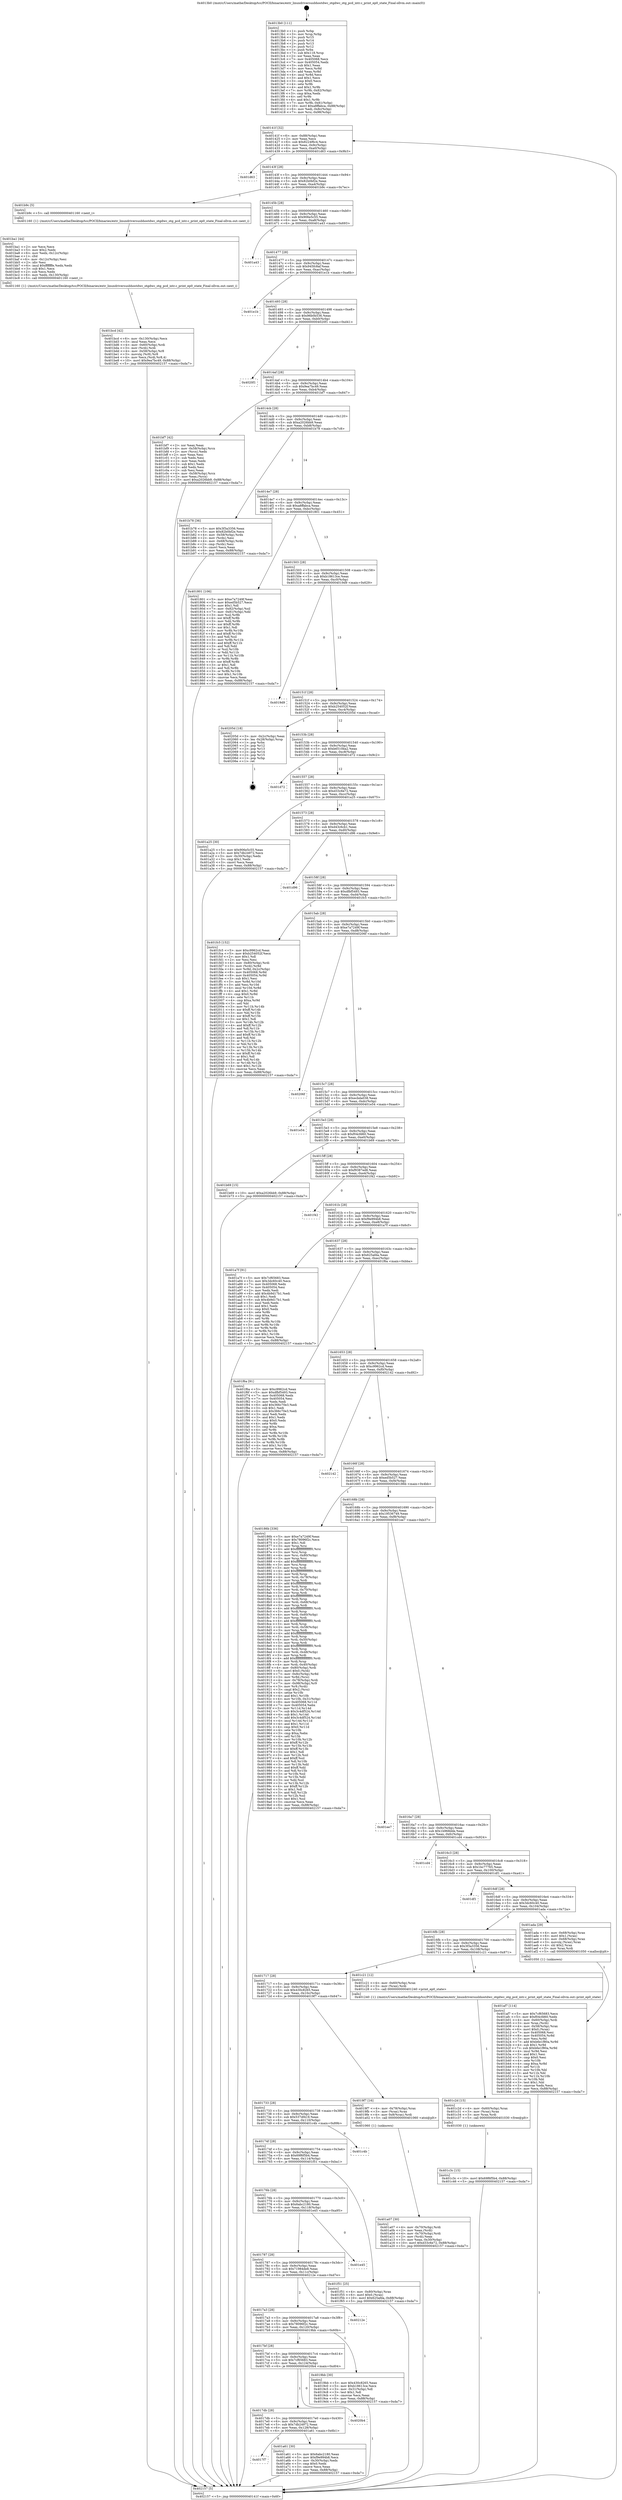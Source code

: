 digraph "0x4013b0" {
  label = "0x4013b0 (/mnt/c/Users/mathe/Desktop/tcc/POCII/binaries/extr_linuxdriversusbhostdwc_otgdwc_otg_pcd_intr.c_print_ep0_state_Final-ollvm.out::main(0))"
  labelloc = "t"
  node[shape=record]

  Entry [label="",width=0.3,height=0.3,shape=circle,fillcolor=black,style=filled]
  "0x40141f" [label="{
     0x40141f [32]\l
     | [instrs]\l
     &nbsp;&nbsp;0x40141f \<+6\>: mov -0x88(%rbp),%eax\l
     &nbsp;&nbsp;0x401425 \<+2\>: mov %eax,%ecx\l
     &nbsp;&nbsp;0x401427 \<+6\>: sub $0x8224f6c4,%ecx\l
     &nbsp;&nbsp;0x40142d \<+6\>: mov %eax,-0x9c(%rbp)\l
     &nbsp;&nbsp;0x401433 \<+6\>: mov %ecx,-0xa0(%rbp)\l
     &nbsp;&nbsp;0x401439 \<+6\>: je 0000000000401d63 \<main+0x9b3\>\l
  }"]
  "0x401d63" [label="{
     0x401d63\l
  }", style=dashed]
  "0x40143f" [label="{
     0x40143f [28]\l
     | [instrs]\l
     &nbsp;&nbsp;0x40143f \<+5\>: jmp 0000000000401444 \<main+0x94\>\l
     &nbsp;&nbsp;0x401444 \<+6\>: mov -0x9c(%rbp),%eax\l
     &nbsp;&nbsp;0x40144a \<+5\>: sub $0x82b0bf2e,%eax\l
     &nbsp;&nbsp;0x40144f \<+6\>: mov %eax,-0xa4(%rbp)\l
     &nbsp;&nbsp;0x401455 \<+6\>: je 0000000000401b9c \<main+0x7ec\>\l
  }"]
  Exit [label="",width=0.3,height=0.3,shape=circle,fillcolor=black,style=filled,peripheries=2]
  "0x401b9c" [label="{
     0x401b9c [5]\l
     | [instrs]\l
     &nbsp;&nbsp;0x401b9c \<+5\>: call 0000000000401160 \<next_i\>\l
     | [calls]\l
     &nbsp;&nbsp;0x401160 \{1\} (/mnt/c/Users/mathe/Desktop/tcc/POCII/binaries/extr_linuxdriversusbhostdwc_otgdwc_otg_pcd_intr.c_print_ep0_state_Final-ollvm.out::next_i)\l
  }"]
  "0x40145b" [label="{
     0x40145b [28]\l
     | [instrs]\l
     &nbsp;&nbsp;0x40145b \<+5\>: jmp 0000000000401460 \<main+0xb0\>\l
     &nbsp;&nbsp;0x401460 \<+6\>: mov -0x9c(%rbp),%eax\l
     &nbsp;&nbsp;0x401466 \<+5\>: sub $0x906e5c55,%eax\l
     &nbsp;&nbsp;0x40146b \<+6\>: mov %eax,-0xa8(%rbp)\l
     &nbsp;&nbsp;0x401471 \<+6\>: je 0000000000401a43 \<main+0x693\>\l
  }"]
  "0x401c3c" [label="{
     0x401c3c [15]\l
     | [instrs]\l
     &nbsp;&nbsp;0x401c3c \<+10\>: movl $0x69f6f5b4,-0x88(%rbp)\l
     &nbsp;&nbsp;0x401c46 \<+5\>: jmp 0000000000402157 \<main+0xda7\>\l
  }"]
  "0x401a43" [label="{
     0x401a43\l
  }", style=dashed]
  "0x401477" [label="{
     0x401477 [28]\l
     | [instrs]\l
     &nbsp;&nbsp;0x401477 \<+5\>: jmp 000000000040147c \<main+0xcc\>\l
     &nbsp;&nbsp;0x40147c \<+6\>: mov -0x9c(%rbp),%eax\l
     &nbsp;&nbsp;0x401482 \<+5\>: sub $0x945fc8af,%eax\l
     &nbsp;&nbsp;0x401487 \<+6\>: mov %eax,-0xac(%rbp)\l
     &nbsp;&nbsp;0x40148d \<+6\>: je 0000000000401e1b \<main+0xa6b\>\l
  }"]
  "0x401c2d" [label="{
     0x401c2d [15]\l
     | [instrs]\l
     &nbsp;&nbsp;0x401c2d \<+4\>: mov -0x60(%rbp),%rax\l
     &nbsp;&nbsp;0x401c31 \<+3\>: mov (%rax),%rax\l
     &nbsp;&nbsp;0x401c34 \<+3\>: mov %rax,%rdi\l
     &nbsp;&nbsp;0x401c37 \<+5\>: call 0000000000401030 \<free@plt\>\l
     | [calls]\l
     &nbsp;&nbsp;0x401030 \{1\} (unknown)\l
  }"]
  "0x401e1b" [label="{
     0x401e1b\l
  }", style=dashed]
  "0x401493" [label="{
     0x401493 [28]\l
     | [instrs]\l
     &nbsp;&nbsp;0x401493 \<+5\>: jmp 0000000000401498 \<main+0xe8\>\l
     &nbsp;&nbsp;0x401498 \<+6\>: mov -0x9c(%rbp),%eax\l
     &nbsp;&nbsp;0x40149e \<+5\>: sub $0x96b0b536,%eax\l
     &nbsp;&nbsp;0x4014a3 \<+6\>: mov %eax,-0xb0(%rbp)\l
     &nbsp;&nbsp;0x4014a9 \<+6\>: je 00000000004020f1 \<main+0xd41\>\l
  }"]
  "0x401bcd" [label="{
     0x401bcd [42]\l
     | [instrs]\l
     &nbsp;&nbsp;0x401bcd \<+6\>: mov -0x130(%rbp),%ecx\l
     &nbsp;&nbsp;0x401bd3 \<+3\>: imul %eax,%ecx\l
     &nbsp;&nbsp;0x401bd6 \<+4\>: mov -0x60(%rbp),%rdi\l
     &nbsp;&nbsp;0x401bda \<+3\>: mov (%rdi),%rdi\l
     &nbsp;&nbsp;0x401bdd \<+4\>: mov -0x58(%rbp),%r8\l
     &nbsp;&nbsp;0x401be1 \<+3\>: movslq (%r8),%r8\l
     &nbsp;&nbsp;0x401be4 \<+4\>: mov %ecx,(%rdi,%r8,4)\l
     &nbsp;&nbsp;0x401be8 \<+10\>: movl $0x9ea7bc49,-0x88(%rbp)\l
     &nbsp;&nbsp;0x401bf2 \<+5\>: jmp 0000000000402157 \<main+0xda7\>\l
  }"]
  "0x4020f1" [label="{
     0x4020f1\l
  }", style=dashed]
  "0x4014af" [label="{
     0x4014af [28]\l
     | [instrs]\l
     &nbsp;&nbsp;0x4014af \<+5\>: jmp 00000000004014b4 \<main+0x104\>\l
     &nbsp;&nbsp;0x4014b4 \<+6\>: mov -0x9c(%rbp),%eax\l
     &nbsp;&nbsp;0x4014ba \<+5\>: sub $0x9ea7bc49,%eax\l
     &nbsp;&nbsp;0x4014bf \<+6\>: mov %eax,-0xb4(%rbp)\l
     &nbsp;&nbsp;0x4014c5 \<+6\>: je 0000000000401bf7 \<main+0x847\>\l
  }"]
  "0x401ba1" [label="{
     0x401ba1 [44]\l
     | [instrs]\l
     &nbsp;&nbsp;0x401ba1 \<+2\>: xor %ecx,%ecx\l
     &nbsp;&nbsp;0x401ba3 \<+5\>: mov $0x2,%edx\l
     &nbsp;&nbsp;0x401ba8 \<+6\>: mov %edx,-0x12c(%rbp)\l
     &nbsp;&nbsp;0x401bae \<+1\>: cltd\l
     &nbsp;&nbsp;0x401baf \<+6\>: mov -0x12c(%rbp),%esi\l
     &nbsp;&nbsp;0x401bb5 \<+2\>: idiv %esi\l
     &nbsp;&nbsp;0x401bb7 \<+6\>: imul $0xfffffffe,%edx,%edx\l
     &nbsp;&nbsp;0x401bbd \<+3\>: sub $0x1,%ecx\l
     &nbsp;&nbsp;0x401bc0 \<+2\>: sub %ecx,%edx\l
     &nbsp;&nbsp;0x401bc2 \<+6\>: mov %edx,-0x130(%rbp)\l
     &nbsp;&nbsp;0x401bc8 \<+5\>: call 0000000000401160 \<next_i\>\l
     | [calls]\l
     &nbsp;&nbsp;0x401160 \{1\} (/mnt/c/Users/mathe/Desktop/tcc/POCII/binaries/extr_linuxdriversusbhostdwc_otgdwc_otg_pcd_intr.c_print_ep0_state_Final-ollvm.out::next_i)\l
  }"]
  "0x401bf7" [label="{
     0x401bf7 [42]\l
     | [instrs]\l
     &nbsp;&nbsp;0x401bf7 \<+2\>: xor %eax,%eax\l
     &nbsp;&nbsp;0x401bf9 \<+4\>: mov -0x58(%rbp),%rcx\l
     &nbsp;&nbsp;0x401bfd \<+2\>: mov (%rcx),%edx\l
     &nbsp;&nbsp;0x401bff \<+2\>: mov %eax,%esi\l
     &nbsp;&nbsp;0x401c01 \<+2\>: sub %edx,%esi\l
     &nbsp;&nbsp;0x401c03 \<+2\>: mov %eax,%edx\l
     &nbsp;&nbsp;0x401c05 \<+3\>: sub $0x1,%edx\l
     &nbsp;&nbsp;0x401c08 \<+2\>: add %edx,%esi\l
     &nbsp;&nbsp;0x401c0a \<+2\>: sub %esi,%eax\l
     &nbsp;&nbsp;0x401c0c \<+4\>: mov -0x58(%rbp),%rcx\l
     &nbsp;&nbsp;0x401c10 \<+2\>: mov %eax,(%rcx)\l
     &nbsp;&nbsp;0x401c12 \<+10\>: movl $0xa2026bb9,-0x88(%rbp)\l
     &nbsp;&nbsp;0x401c1c \<+5\>: jmp 0000000000402157 \<main+0xda7\>\l
  }"]
  "0x4014cb" [label="{
     0x4014cb [28]\l
     | [instrs]\l
     &nbsp;&nbsp;0x4014cb \<+5\>: jmp 00000000004014d0 \<main+0x120\>\l
     &nbsp;&nbsp;0x4014d0 \<+6\>: mov -0x9c(%rbp),%eax\l
     &nbsp;&nbsp;0x4014d6 \<+5\>: sub $0xa2026bb9,%eax\l
     &nbsp;&nbsp;0x4014db \<+6\>: mov %eax,-0xb8(%rbp)\l
     &nbsp;&nbsp;0x4014e1 \<+6\>: je 0000000000401b78 \<main+0x7c8\>\l
  }"]
  "0x401af7" [label="{
     0x401af7 [114]\l
     | [instrs]\l
     &nbsp;&nbsp;0x401af7 \<+5\>: mov $0x7cf65683,%ecx\l
     &nbsp;&nbsp;0x401afc \<+5\>: mov $0xf04cfd60,%edx\l
     &nbsp;&nbsp;0x401b01 \<+4\>: mov -0x60(%rbp),%rdi\l
     &nbsp;&nbsp;0x401b05 \<+3\>: mov %rax,(%rdi)\l
     &nbsp;&nbsp;0x401b08 \<+4\>: mov -0x58(%rbp),%rax\l
     &nbsp;&nbsp;0x401b0c \<+6\>: movl $0x0,(%rax)\l
     &nbsp;&nbsp;0x401b12 \<+7\>: mov 0x405068,%esi\l
     &nbsp;&nbsp;0x401b19 \<+8\>: mov 0x405054,%r8d\l
     &nbsp;&nbsp;0x401b21 \<+3\>: mov %esi,%r9d\l
     &nbsp;&nbsp;0x401b24 \<+7\>: add $0xb6e1f80a,%r9d\l
     &nbsp;&nbsp;0x401b2b \<+4\>: sub $0x1,%r9d\l
     &nbsp;&nbsp;0x401b2f \<+7\>: sub $0xb6e1f80a,%r9d\l
     &nbsp;&nbsp;0x401b36 \<+4\>: imul %r9d,%esi\l
     &nbsp;&nbsp;0x401b3a \<+3\>: and $0x1,%esi\l
     &nbsp;&nbsp;0x401b3d \<+3\>: cmp $0x0,%esi\l
     &nbsp;&nbsp;0x401b40 \<+4\>: sete %r10b\l
     &nbsp;&nbsp;0x401b44 \<+4\>: cmp $0xa,%r8d\l
     &nbsp;&nbsp;0x401b48 \<+4\>: setl %r11b\l
     &nbsp;&nbsp;0x401b4c \<+3\>: mov %r10b,%bl\l
     &nbsp;&nbsp;0x401b4f \<+3\>: and %r11b,%bl\l
     &nbsp;&nbsp;0x401b52 \<+3\>: xor %r11b,%r10b\l
     &nbsp;&nbsp;0x401b55 \<+3\>: or %r10b,%bl\l
     &nbsp;&nbsp;0x401b58 \<+3\>: test $0x1,%bl\l
     &nbsp;&nbsp;0x401b5b \<+3\>: cmovne %edx,%ecx\l
     &nbsp;&nbsp;0x401b5e \<+6\>: mov %ecx,-0x88(%rbp)\l
     &nbsp;&nbsp;0x401b64 \<+5\>: jmp 0000000000402157 \<main+0xda7\>\l
  }"]
  "0x401b78" [label="{
     0x401b78 [36]\l
     | [instrs]\l
     &nbsp;&nbsp;0x401b78 \<+5\>: mov $0x3f3a3356,%eax\l
     &nbsp;&nbsp;0x401b7d \<+5\>: mov $0x82b0bf2e,%ecx\l
     &nbsp;&nbsp;0x401b82 \<+4\>: mov -0x58(%rbp),%rdx\l
     &nbsp;&nbsp;0x401b86 \<+2\>: mov (%rdx),%esi\l
     &nbsp;&nbsp;0x401b88 \<+4\>: mov -0x68(%rbp),%rdx\l
     &nbsp;&nbsp;0x401b8c \<+2\>: cmp (%rdx),%esi\l
     &nbsp;&nbsp;0x401b8e \<+3\>: cmovl %ecx,%eax\l
     &nbsp;&nbsp;0x401b91 \<+6\>: mov %eax,-0x88(%rbp)\l
     &nbsp;&nbsp;0x401b97 \<+5\>: jmp 0000000000402157 \<main+0xda7\>\l
  }"]
  "0x4014e7" [label="{
     0x4014e7 [28]\l
     | [instrs]\l
     &nbsp;&nbsp;0x4014e7 \<+5\>: jmp 00000000004014ec \<main+0x13c\>\l
     &nbsp;&nbsp;0x4014ec \<+6\>: mov -0x9c(%rbp),%eax\l
     &nbsp;&nbsp;0x4014f2 \<+5\>: sub $0xa8ffabca,%eax\l
     &nbsp;&nbsp;0x4014f7 \<+6\>: mov %eax,-0xbc(%rbp)\l
     &nbsp;&nbsp;0x4014fd \<+6\>: je 0000000000401801 \<main+0x451\>\l
  }"]
  "0x4017f7" [label="{
     0x4017f7\l
  }", style=dashed]
  "0x401801" [label="{
     0x401801 [106]\l
     | [instrs]\l
     &nbsp;&nbsp;0x401801 \<+5\>: mov $0xe7a7249f,%eax\l
     &nbsp;&nbsp;0x401806 \<+5\>: mov $0xed5b527,%ecx\l
     &nbsp;&nbsp;0x40180b \<+2\>: mov $0x1,%dl\l
     &nbsp;&nbsp;0x40180d \<+7\>: mov -0x82(%rbp),%sil\l
     &nbsp;&nbsp;0x401814 \<+7\>: mov -0x81(%rbp),%dil\l
     &nbsp;&nbsp;0x40181b \<+3\>: mov %sil,%r8b\l
     &nbsp;&nbsp;0x40181e \<+4\>: xor $0xff,%r8b\l
     &nbsp;&nbsp;0x401822 \<+3\>: mov %dil,%r9b\l
     &nbsp;&nbsp;0x401825 \<+4\>: xor $0xff,%r9b\l
     &nbsp;&nbsp;0x401829 \<+3\>: xor $0x1,%dl\l
     &nbsp;&nbsp;0x40182c \<+3\>: mov %r8b,%r10b\l
     &nbsp;&nbsp;0x40182f \<+4\>: and $0xff,%r10b\l
     &nbsp;&nbsp;0x401833 \<+3\>: and %dl,%sil\l
     &nbsp;&nbsp;0x401836 \<+3\>: mov %r9b,%r11b\l
     &nbsp;&nbsp;0x401839 \<+4\>: and $0xff,%r11b\l
     &nbsp;&nbsp;0x40183d \<+3\>: and %dl,%dil\l
     &nbsp;&nbsp;0x401840 \<+3\>: or %sil,%r10b\l
     &nbsp;&nbsp;0x401843 \<+3\>: or %dil,%r11b\l
     &nbsp;&nbsp;0x401846 \<+3\>: xor %r11b,%r10b\l
     &nbsp;&nbsp;0x401849 \<+3\>: or %r9b,%r8b\l
     &nbsp;&nbsp;0x40184c \<+4\>: xor $0xff,%r8b\l
     &nbsp;&nbsp;0x401850 \<+3\>: or $0x1,%dl\l
     &nbsp;&nbsp;0x401853 \<+3\>: and %dl,%r8b\l
     &nbsp;&nbsp;0x401856 \<+3\>: or %r8b,%r10b\l
     &nbsp;&nbsp;0x401859 \<+4\>: test $0x1,%r10b\l
     &nbsp;&nbsp;0x40185d \<+3\>: cmovne %ecx,%eax\l
     &nbsp;&nbsp;0x401860 \<+6\>: mov %eax,-0x88(%rbp)\l
     &nbsp;&nbsp;0x401866 \<+5\>: jmp 0000000000402157 \<main+0xda7\>\l
  }"]
  "0x401503" [label="{
     0x401503 [28]\l
     | [instrs]\l
     &nbsp;&nbsp;0x401503 \<+5\>: jmp 0000000000401508 \<main+0x158\>\l
     &nbsp;&nbsp;0x401508 \<+6\>: mov -0x9c(%rbp),%eax\l
     &nbsp;&nbsp;0x40150e \<+5\>: sub $0xb18613ce,%eax\l
     &nbsp;&nbsp;0x401513 \<+6\>: mov %eax,-0xc0(%rbp)\l
     &nbsp;&nbsp;0x401519 \<+6\>: je 00000000004019d9 \<main+0x629\>\l
  }"]
  "0x402157" [label="{
     0x402157 [5]\l
     | [instrs]\l
     &nbsp;&nbsp;0x402157 \<+5\>: jmp 000000000040141f \<main+0x6f\>\l
  }"]
  "0x4013b0" [label="{
     0x4013b0 [111]\l
     | [instrs]\l
     &nbsp;&nbsp;0x4013b0 \<+1\>: push %rbp\l
     &nbsp;&nbsp;0x4013b1 \<+3\>: mov %rsp,%rbp\l
     &nbsp;&nbsp;0x4013b4 \<+2\>: push %r15\l
     &nbsp;&nbsp;0x4013b6 \<+2\>: push %r14\l
     &nbsp;&nbsp;0x4013b8 \<+2\>: push %r13\l
     &nbsp;&nbsp;0x4013ba \<+2\>: push %r12\l
     &nbsp;&nbsp;0x4013bc \<+1\>: push %rbx\l
     &nbsp;&nbsp;0x4013bd \<+7\>: sub $0x118,%rsp\l
     &nbsp;&nbsp;0x4013c4 \<+2\>: xor %eax,%eax\l
     &nbsp;&nbsp;0x4013c6 \<+7\>: mov 0x405068,%ecx\l
     &nbsp;&nbsp;0x4013cd \<+7\>: mov 0x405054,%edx\l
     &nbsp;&nbsp;0x4013d4 \<+3\>: sub $0x1,%eax\l
     &nbsp;&nbsp;0x4013d7 \<+3\>: mov %ecx,%r8d\l
     &nbsp;&nbsp;0x4013da \<+3\>: add %eax,%r8d\l
     &nbsp;&nbsp;0x4013dd \<+4\>: imul %r8d,%ecx\l
     &nbsp;&nbsp;0x4013e1 \<+3\>: and $0x1,%ecx\l
     &nbsp;&nbsp;0x4013e4 \<+3\>: cmp $0x0,%ecx\l
     &nbsp;&nbsp;0x4013e7 \<+4\>: sete %r9b\l
     &nbsp;&nbsp;0x4013eb \<+4\>: and $0x1,%r9b\l
     &nbsp;&nbsp;0x4013ef \<+7\>: mov %r9b,-0x82(%rbp)\l
     &nbsp;&nbsp;0x4013f6 \<+3\>: cmp $0xa,%edx\l
     &nbsp;&nbsp;0x4013f9 \<+4\>: setl %r9b\l
     &nbsp;&nbsp;0x4013fd \<+4\>: and $0x1,%r9b\l
     &nbsp;&nbsp;0x401401 \<+7\>: mov %r9b,-0x81(%rbp)\l
     &nbsp;&nbsp;0x401408 \<+10\>: movl $0xa8ffabca,-0x88(%rbp)\l
     &nbsp;&nbsp;0x401412 \<+6\>: mov %edi,-0x8c(%rbp)\l
     &nbsp;&nbsp;0x401418 \<+7\>: mov %rsi,-0x98(%rbp)\l
  }"]
  "0x401a61" [label="{
     0x401a61 [30]\l
     | [instrs]\l
     &nbsp;&nbsp;0x401a61 \<+5\>: mov $0x6abc2180,%eax\l
     &nbsp;&nbsp;0x401a66 \<+5\>: mov $0xf9e994b8,%ecx\l
     &nbsp;&nbsp;0x401a6b \<+3\>: mov -0x30(%rbp),%edx\l
     &nbsp;&nbsp;0x401a6e \<+3\>: cmp $0x0,%edx\l
     &nbsp;&nbsp;0x401a71 \<+3\>: cmove %ecx,%eax\l
     &nbsp;&nbsp;0x401a74 \<+6\>: mov %eax,-0x88(%rbp)\l
     &nbsp;&nbsp;0x401a7a \<+5\>: jmp 0000000000402157 \<main+0xda7\>\l
  }"]
  "0x4019d9" [label="{
     0x4019d9\l
  }", style=dashed]
  "0x40151f" [label="{
     0x40151f [28]\l
     | [instrs]\l
     &nbsp;&nbsp;0x40151f \<+5\>: jmp 0000000000401524 \<main+0x174\>\l
     &nbsp;&nbsp;0x401524 \<+6\>: mov -0x9c(%rbp),%eax\l
     &nbsp;&nbsp;0x40152a \<+5\>: sub $0xb254052f,%eax\l
     &nbsp;&nbsp;0x40152f \<+6\>: mov %eax,-0xc4(%rbp)\l
     &nbsp;&nbsp;0x401535 \<+6\>: je 000000000040205d \<main+0xcad\>\l
  }"]
  "0x4017db" [label="{
     0x4017db [28]\l
     | [instrs]\l
     &nbsp;&nbsp;0x4017db \<+5\>: jmp 00000000004017e0 \<main+0x430\>\l
     &nbsp;&nbsp;0x4017e0 \<+6\>: mov -0x9c(%rbp),%eax\l
     &nbsp;&nbsp;0x4017e6 \<+5\>: sub $0x7db24972,%eax\l
     &nbsp;&nbsp;0x4017eb \<+6\>: mov %eax,-0x128(%rbp)\l
     &nbsp;&nbsp;0x4017f1 \<+6\>: je 0000000000401a61 \<main+0x6b1\>\l
  }"]
  "0x40205d" [label="{
     0x40205d [18]\l
     | [instrs]\l
     &nbsp;&nbsp;0x40205d \<+3\>: mov -0x2c(%rbp),%eax\l
     &nbsp;&nbsp;0x402060 \<+4\>: lea -0x28(%rbp),%rsp\l
     &nbsp;&nbsp;0x402064 \<+1\>: pop %rbx\l
     &nbsp;&nbsp;0x402065 \<+2\>: pop %r12\l
     &nbsp;&nbsp;0x402067 \<+2\>: pop %r13\l
     &nbsp;&nbsp;0x402069 \<+2\>: pop %r14\l
     &nbsp;&nbsp;0x40206b \<+2\>: pop %r15\l
     &nbsp;&nbsp;0x40206d \<+1\>: pop %rbp\l
     &nbsp;&nbsp;0x40206e \<+1\>: ret\l
  }"]
  "0x40153b" [label="{
     0x40153b [28]\l
     | [instrs]\l
     &nbsp;&nbsp;0x40153b \<+5\>: jmp 0000000000401540 \<main+0x190\>\l
     &nbsp;&nbsp;0x401540 \<+6\>: mov -0x9c(%rbp),%eax\l
     &nbsp;&nbsp;0x401546 \<+5\>: sub $0xb6510ba2,%eax\l
     &nbsp;&nbsp;0x40154b \<+6\>: mov %eax,-0xc8(%rbp)\l
     &nbsp;&nbsp;0x401551 \<+6\>: je 0000000000401d72 \<main+0x9c2\>\l
  }"]
  "0x4020b4" [label="{
     0x4020b4\l
  }", style=dashed]
  "0x401d72" [label="{
     0x401d72\l
  }", style=dashed]
  "0x401557" [label="{
     0x401557 [28]\l
     | [instrs]\l
     &nbsp;&nbsp;0x401557 \<+5\>: jmp 000000000040155c \<main+0x1ac\>\l
     &nbsp;&nbsp;0x40155c \<+6\>: mov -0x9c(%rbp),%eax\l
     &nbsp;&nbsp;0x401562 \<+5\>: sub $0xd33c6e72,%eax\l
     &nbsp;&nbsp;0x401567 \<+6\>: mov %eax,-0xcc(%rbp)\l
     &nbsp;&nbsp;0x40156d \<+6\>: je 0000000000401a25 \<main+0x675\>\l
  }"]
  "0x401a07" [label="{
     0x401a07 [30]\l
     | [instrs]\l
     &nbsp;&nbsp;0x401a07 \<+4\>: mov -0x70(%rbp),%rdi\l
     &nbsp;&nbsp;0x401a0b \<+2\>: mov %eax,(%rdi)\l
     &nbsp;&nbsp;0x401a0d \<+4\>: mov -0x70(%rbp),%rdi\l
     &nbsp;&nbsp;0x401a11 \<+2\>: mov (%rdi),%eax\l
     &nbsp;&nbsp;0x401a13 \<+3\>: mov %eax,-0x30(%rbp)\l
     &nbsp;&nbsp;0x401a16 \<+10\>: movl $0xd33c6e72,-0x88(%rbp)\l
     &nbsp;&nbsp;0x401a20 \<+5\>: jmp 0000000000402157 \<main+0xda7\>\l
  }"]
  "0x401a25" [label="{
     0x401a25 [30]\l
     | [instrs]\l
     &nbsp;&nbsp;0x401a25 \<+5\>: mov $0x906e5c55,%eax\l
     &nbsp;&nbsp;0x401a2a \<+5\>: mov $0x7db24972,%ecx\l
     &nbsp;&nbsp;0x401a2f \<+3\>: mov -0x30(%rbp),%edx\l
     &nbsp;&nbsp;0x401a32 \<+3\>: cmp $0x1,%edx\l
     &nbsp;&nbsp;0x401a35 \<+3\>: cmovl %ecx,%eax\l
     &nbsp;&nbsp;0x401a38 \<+6\>: mov %eax,-0x88(%rbp)\l
     &nbsp;&nbsp;0x401a3e \<+5\>: jmp 0000000000402157 \<main+0xda7\>\l
  }"]
  "0x401573" [label="{
     0x401573 [28]\l
     | [instrs]\l
     &nbsp;&nbsp;0x401573 \<+5\>: jmp 0000000000401578 \<main+0x1c8\>\l
     &nbsp;&nbsp;0x401578 \<+6\>: mov -0x9c(%rbp),%eax\l
     &nbsp;&nbsp;0x40157e \<+5\>: sub $0xd43c6cb1,%eax\l
     &nbsp;&nbsp;0x401583 \<+6\>: mov %eax,-0xd0(%rbp)\l
     &nbsp;&nbsp;0x401589 \<+6\>: je 0000000000401d96 \<main+0x9e6\>\l
  }"]
  "0x4017bf" [label="{
     0x4017bf [28]\l
     | [instrs]\l
     &nbsp;&nbsp;0x4017bf \<+5\>: jmp 00000000004017c4 \<main+0x414\>\l
     &nbsp;&nbsp;0x4017c4 \<+6\>: mov -0x9c(%rbp),%eax\l
     &nbsp;&nbsp;0x4017ca \<+5\>: sub $0x7cf65683,%eax\l
     &nbsp;&nbsp;0x4017cf \<+6\>: mov %eax,-0x124(%rbp)\l
     &nbsp;&nbsp;0x4017d5 \<+6\>: je 00000000004020b4 \<main+0xd04\>\l
  }"]
  "0x401d96" [label="{
     0x401d96\l
  }", style=dashed]
  "0x40158f" [label="{
     0x40158f [28]\l
     | [instrs]\l
     &nbsp;&nbsp;0x40158f \<+5\>: jmp 0000000000401594 \<main+0x1e4\>\l
     &nbsp;&nbsp;0x401594 \<+6\>: mov -0x9c(%rbp),%eax\l
     &nbsp;&nbsp;0x40159a \<+5\>: sub $0xdfbf5493,%eax\l
     &nbsp;&nbsp;0x40159f \<+6\>: mov %eax,-0xd4(%rbp)\l
     &nbsp;&nbsp;0x4015a5 \<+6\>: je 0000000000401fc5 \<main+0xc15\>\l
  }"]
  "0x4019bb" [label="{
     0x4019bb [30]\l
     | [instrs]\l
     &nbsp;&nbsp;0x4019bb \<+5\>: mov $0x430c8265,%eax\l
     &nbsp;&nbsp;0x4019c0 \<+5\>: mov $0xb18613ce,%ecx\l
     &nbsp;&nbsp;0x4019c5 \<+3\>: mov -0x31(%rbp),%dl\l
     &nbsp;&nbsp;0x4019c8 \<+3\>: test $0x1,%dl\l
     &nbsp;&nbsp;0x4019cb \<+3\>: cmovne %ecx,%eax\l
     &nbsp;&nbsp;0x4019ce \<+6\>: mov %eax,-0x88(%rbp)\l
     &nbsp;&nbsp;0x4019d4 \<+5\>: jmp 0000000000402157 \<main+0xda7\>\l
  }"]
  "0x401fc5" [label="{
     0x401fc5 [152]\l
     | [instrs]\l
     &nbsp;&nbsp;0x401fc5 \<+5\>: mov $0xc9962cd,%eax\l
     &nbsp;&nbsp;0x401fca \<+5\>: mov $0xb254052f,%ecx\l
     &nbsp;&nbsp;0x401fcf \<+2\>: mov $0x1,%dl\l
     &nbsp;&nbsp;0x401fd1 \<+2\>: xor %esi,%esi\l
     &nbsp;&nbsp;0x401fd3 \<+4\>: mov -0x80(%rbp),%rdi\l
     &nbsp;&nbsp;0x401fd7 \<+3\>: mov (%rdi),%r8d\l
     &nbsp;&nbsp;0x401fda \<+4\>: mov %r8d,-0x2c(%rbp)\l
     &nbsp;&nbsp;0x401fde \<+8\>: mov 0x405068,%r8d\l
     &nbsp;&nbsp;0x401fe6 \<+8\>: mov 0x405054,%r9d\l
     &nbsp;&nbsp;0x401fee \<+3\>: sub $0x1,%esi\l
     &nbsp;&nbsp;0x401ff1 \<+3\>: mov %r8d,%r10d\l
     &nbsp;&nbsp;0x401ff4 \<+3\>: add %esi,%r10d\l
     &nbsp;&nbsp;0x401ff7 \<+4\>: imul %r10d,%r8d\l
     &nbsp;&nbsp;0x401ffb \<+4\>: and $0x1,%r8d\l
     &nbsp;&nbsp;0x401fff \<+4\>: cmp $0x0,%r8d\l
     &nbsp;&nbsp;0x402003 \<+4\>: sete %r11b\l
     &nbsp;&nbsp;0x402007 \<+4\>: cmp $0xa,%r9d\l
     &nbsp;&nbsp;0x40200b \<+3\>: setl %bl\l
     &nbsp;&nbsp;0x40200e \<+3\>: mov %r11b,%r14b\l
     &nbsp;&nbsp;0x402011 \<+4\>: xor $0xff,%r14b\l
     &nbsp;&nbsp;0x402015 \<+3\>: mov %bl,%r15b\l
     &nbsp;&nbsp;0x402018 \<+4\>: xor $0xff,%r15b\l
     &nbsp;&nbsp;0x40201c \<+3\>: xor $0x1,%dl\l
     &nbsp;&nbsp;0x40201f \<+3\>: mov %r14b,%r12b\l
     &nbsp;&nbsp;0x402022 \<+4\>: and $0xff,%r12b\l
     &nbsp;&nbsp;0x402026 \<+3\>: and %dl,%r11b\l
     &nbsp;&nbsp;0x402029 \<+3\>: mov %r15b,%r13b\l
     &nbsp;&nbsp;0x40202c \<+4\>: and $0xff,%r13b\l
     &nbsp;&nbsp;0x402030 \<+2\>: and %dl,%bl\l
     &nbsp;&nbsp;0x402032 \<+3\>: or %r11b,%r12b\l
     &nbsp;&nbsp;0x402035 \<+3\>: or %bl,%r13b\l
     &nbsp;&nbsp;0x402038 \<+3\>: xor %r13b,%r12b\l
     &nbsp;&nbsp;0x40203b \<+3\>: or %r15b,%r14b\l
     &nbsp;&nbsp;0x40203e \<+4\>: xor $0xff,%r14b\l
     &nbsp;&nbsp;0x402042 \<+3\>: or $0x1,%dl\l
     &nbsp;&nbsp;0x402045 \<+3\>: and %dl,%r14b\l
     &nbsp;&nbsp;0x402048 \<+3\>: or %r14b,%r12b\l
     &nbsp;&nbsp;0x40204b \<+4\>: test $0x1,%r12b\l
     &nbsp;&nbsp;0x40204f \<+3\>: cmovne %ecx,%eax\l
     &nbsp;&nbsp;0x402052 \<+6\>: mov %eax,-0x88(%rbp)\l
     &nbsp;&nbsp;0x402058 \<+5\>: jmp 0000000000402157 \<main+0xda7\>\l
  }"]
  "0x4015ab" [label="{
     0x4015ab [28]\l
     | [instrs]\l
     &nbsp;&nbsp;0x4015ab \<+5\>: jmp 00000000004015b0 \<main+0x200\>\l
     &nbsp;&nbsp;0x4015b0 \<+6\>: mov -0x9c(%rbp),%eax\l
     &nbsp;&nbsp;0x4015b6 \<+5\>: sub $0xe7a7249f,%eax\l
     &nbsp;&nbsp;0x4015bb \<+6\>: mov %eax,-0xd8(%rbp)\l
     &nbsp;&nbsp;0x4015c1 \<+6\>: je 000000000040206f \<main+0xcbf\>\l
  }"]
  "0x4017a3" [label="{
     0x4017a3 [28]\l
     | [instrs]\l
     &nbsp;&nbsp;0x4017a3 \<+5\>: jmp 00000000004017a8 \<main+0x3f8\>\l
     &nbsp;&nbsp;0x4017a8 \<+6\>: mov -0x9c(%rbp),%eax\l
     &nbsp;&nbsp;0x4017ae \<+5\>: sub $0x78096f2c,%eax\l
     &nbsp;&nbsp;0x4017b3 \<+6\>: mov %eax,-0x120(%rbp)\l
     &nbsp;&nbsp;0x4017b9 \<+6\>: je 00000000004019bb \<main+0x60b\>\l
  }"]
  "0x40206f" [label="{
     0x40206f\l
  }", style=dashed]
  "0x4015c7" [label="{
     0x4015c7 [28]\l
     | [instrs]\l
     &nbsp;&nbsp;0x4015c7 \<+5\>: jmp 00000000004015cc \<main+0x21c\>\l
     &nbsp;&nbsp;0x4015cc \<+6\>: mov -0x9c(%rbp),%eax\l
     &nbsp;&nbsp;0x4015d2 \<+5\>: sub $0xecbda038,%eax\l
     &nbsp;&nbsp;0x4015d7 \<+6\>: mov %eax,-0xdc(%rbp)\l
     &nbsp;&nbsp;0x4015dd \<+6\>: je 0000000000401e54 \<main+0xaa4\>\l
  }"]
  "0x40212e" [label="{
     0x40212e\l
  }", style=dashed]
  "0x401e54" [label="{
     0x401e54\l
  }", style=dashed]
  "0x4015e3" [label="{
     0x4015e3 [28]\l
     | [instrs]\l
     &nbsp;&nbsp;0x4015e3 \<+5\>: jmp 00000000004015e8 \<main+0x238\>\l
     &nbsp;&nbsp;0x4015e8 \<+6\>: mov -0x9c(%rbp),%eax\l
     &nbsp;&nbsp;0x4015ee \<+5\>: sub $0xf04cfd60,%eax\l
     &nbsp;&nbsp;0x4015f3 \<+6\>: mov %eax,-0xe0(%rbp)\l
     &nbsp;&nbsp;0x4015f9 \<+6\>: je 0000000000401b69 \<main+0x7b9\>\l
  }"]
  "0x401787" [label="{
     0x401787 [28]\l
     | [instrs]\l
     &nbsp;&nbsp;0x401787 \<+5\>: jmp 000000000040178c \<main+0x3dc\>\l
     &nbsp;&nbsp;0x40178c \<+6\>: mov -0x9c(%rbp),%eax\l
     &nbsp;&nbsp;0x401792 \<+5\>: sub $0x71984de8,%eax\l
     &nbsp;&nbsp;0x401797 \<+6\>: mov %eax,-0x11c(%rbp)\l
     &nbsp;&nbsp;0x40179d \<+6\>: je 000000000040212e \<main+0xd7e\>\l
  }"]
  "0x401b69" [label="{
     0x401b69 [15]\l
     | [instrs]\l
     &nbsp;&nbsp;0x401b69 \<+10\>: movl $0xa2026bb9,-0x88(%rbp)\l
     &nbsp;&nbsp;0x401b73 \<+5\>: jmp 0000000000402157 \<main+0xda7\>\l
  }"]
  "0x4015ff" [label="{
     0x4015ff [28]\l
     | [instrs]\l
     &nbsp;&nbsp;0x4015ff \<+5\>: jmp 0000000000401604 \<main+0x254\>\l
     &nbsp;&nbsp;0x401604 \<+6\>: mov -0x9c(%rbp),%eax\l
     &nbsp;&nbsp;0x40160a \<+5\>: sub $0xf9387ed8,%eax\l
     &nbsp;&nbsp;0x40160f \<+6\>: mov %eax,-0xe4(%rbp)\l
     &nbsp;&nbsp;0x401615 \<+6\>: je 0000000000401f42 \<main+0xb92\>\l
  }"]
  "0x401e45" [label="{
     0x401e45\l
  }", style=dashed]
  "0x401f42" [label="{
     0x401f42\l
  }", style=dashed]
  "0x40161b" [label="{
     0x40161b [28]\l
     | [instrs]\l
     &nbsp;&nbsp;0x40161b \<+5\>: jmp 0000000000401620 \<main+0x270\>\l
     &nbsp;&nbsp;0x401620 \<+6\>: mov -0x9c(%rbp),%eax\l
     &nbsp;&nbsp;0x401626 \<+5\>: sub $0xf9e994b8,%eax\l
     &nbsp;&nbsp;0x40162b \<+6\>: mov %eax,-0xe8(%rbp)\l
     &nbsp;&nbsp;0x401631 \<+6\>: je 0000000000401a7f \<main+0x6cf\>\l
  }"]
  "0x40176b" [label="{
     0x40176b [28]\l
     | [instrs]\l
     &nbsp;&nbsp;0x40176b \<+5\>: jmp 0000000000401770 \<main+0x3c0\>\l
     &nbsp;&nbsp;0x401770 \<+6\>: mov -0x9c(%rbp),%eax\l
     &nbsp;&nbsp;0x401776 \<+5\>: sub $0x6abc2180,%eax\l
     &nbsp;&nbsp;0x40177b \<+6\>: mov %eax,-0x118(%rbp)\l
     &nbsp;&nbsp;0x401781 \<+6\>: je 0000000000401e45 \<main+0xa95\>\l
  }"]
  "0x401a7f" [label="{
     0x401a7f [91]\l
     | [instrs]\l
     &nbsp;&nbsp;0x401a7f \<+5\>: mov $0x7cf65683,%eax\l
     &nbsp;&nbsp;0x401a84 \<+5\>: mov $0x3dc60c40,%ecx\l
     &nbsp;&nbsp;0x401a89 \<+7\>: mov 0x405068,%edx\l
     &nbsp;&nbsp;0x401a90 \<+7\>: mov 0x405054,%esi\l
     &nbsp;&nbsp;0x401a97 \<+2\>: mov %edx,%edi\l
     &nbsp;&nbsp;0x401a99 \<+6\>: add $0x4b9d17b1,%edi\l
     &nbsp;&nbsp;0x401a9f \<+3\>: sub $0x1,%edi\l
     &nbsp;&nbsp;0x401aa2 \<+6\>: sub $0x4b9d17b1,%edi\l
     &nbsp;&nbsp;0x401aa8 \<+3\>: imul %edi,%edx\l
     &nbsp;&nbsp;0x401aab \<+3\>: and $0x1,%edx\l
     &nbsp;&nbsp;0x401aae \<+3\>: cmp $0x0,%edx\l
     &nbsp;&nbsp;0x401ab1 \<+4\>: sete %r8b\l
     &nbsp;&nbsp;0x401ab5 \<+3\>: cmp $0xa,%esi\l
     &nbsp;&nbsp;0x401ab8 \<+4\>: setl %r9b\l
     &nbsp;&nbsp;0x401abc \<+3\>: mov %r8b,%r10b\l
     &nbsp;&nbsp;0x401abf \<+3\>: and %r9b,%r10b\l
     &nbsp;&nbsp;0x401ac2 \<+3\>: xor %r9b,%r8b\l
     &nbsp;&nbsp;0x401ac5 \<+3\>: or %r8b,%r10b\l
     &nbsp;&nbsp;0x401ac8 \<+4\>: test $0x1,%r10b\l
     &nbsp;&nbsp;0x401acc \<+3\>: cmovne %ecx,%eax\l
     &nbsp;&nbsp;0x401acf \<+6\>: mov %eax,-0x88(%rbp)\l
     &nbsp;&nbsp;0x401ad5 \<+5\>: jmp 0000000000402157 \<main+0xda7\>\l
  }"]
  "0x401637" [label="{
     0x401637 [28]\l
     | [instrs]\l
     &nbsp;&nbsp;0x401637 \<+5\>: jmp 000000000040163c \<main+0x28c\>\l
     &nbsp;&nbsp;0x40163c \<+6\>: mov -0x9c(%rbp),%eax\l
     &nbsp;&nbsp;0x401642 \<+5\>: sub $0x625afda,%eax\l
     &nbsp;&nbsp;0x401647 \<+6\>: mov %eax,-0xec(%rbp)\l
     &nbsp;&nbsp;0x40164d \<+6\>: je 0000000000401f6a \<main+0xbba\>\l
  }"]
  "0x401f51" [label="{
     0x401f51 [25]\l
     | [instrs]\l
     &nbsp;&nbsp;0x401f51 \<+4\>: mov -0x80(%rbp),%rax\l
     &nbsp;&nbsp;0x401f55 \<+6\>: movl $0x0,(%rax)\l
     &nbsp;&nbsp;0x401f5b \<+10\>: movl $0x625afda,-0x88(%rbp)\l
     &nbsp;&nbsp;0x401f65 \<+5\>: jmp 0000000000402157 \<main+0xda7\>\l
  }"]
  "0x401f6a" [label="{
     0x401f6a [91]\l
     | [instrs]\l
     &nbsp;&nbsp;0x401f6a \<+5\>: mov $0xc9962cd,%eax\l
     &nbsp;&nbsp;0x401f6f \<+5\>: mov $0xdfbf5493,%ecx\l
     &nbsp;&nbsp;0x401f74 \<+7\>: mov 0x405068,%edx\l
     &nbsp;&nbsp;0x401f7b \<+7\>: mov 0x405054,%esi\l
     &nbsp;&nbsp;0x401f82 \<+2\>: mov %edx,%edi\l
     &nbsp;&nbsp;0x401f84 \<+6\>: add $0x366c70e3,%edi\l
     &nbsp;&nbsp;0x401f8a \<+3\>: sub $0x1,%edi\l
     &nbsp;&nbsp;0x401f8d \<+6\>: sub $0x366c70e3,%edi\l
     &nbsp;&nbsp;0x401f93 \<+3\>: imul %edi,%edx\l
     &nbsp;&nbsp;0x401f96 \<+3\>: and $0x1,%edx\l
     &nbsp;&nbsp;0x401f99 \<+3\>: cmp $0x0,%edx\l
     &nbsp;&nbsp;0x401f9c \<+4\>: sete %r8b\l
     &nbsp;&nbsp;0x401fa0 \<+3\>: cmp $0xa,%esi\l
     &nbsp;&nbsp;0x401fa3 \<+4\>: setl %r9b\l
     &nbsp;&nbsp;0x401fa7 \<+3\>: mov %r8b,%r10b\l
     &nbsp;&nbsp;0x401faa \<+3\>: and %r9b,%r10b\l
     &nbsp;&nbsp;0x401fad \<+3\>: xor %r9b,%r8b\l
     &nbsp;&nbsp;0x401fb0 \<+3\>: or %r8b,%r10b\l
     &nbsp;&nbsp;0x401fb3 \<+4\>: test $0x1,%r10b\l
     &nbsp;&nbsp;0x401fb7 \<+3\>: cmovne %ecx,%eax\l
     &nbsp;&nbsp;0x401fba \<+6\>: mov %eax,-0x88(%rbp)\l
     &nbsp;&nbsp;0x401fc0 \<+5\>: jmp 0000000000402157 \<main+0xda7\>\l
  }"]
  "0x401653" [label="{
     0x401653 [28]\l
     | [instrs]\l
     &nbsp;&nbsp;0x401653 \<+5\>: jmp 0000000000401658 \<main+0x2a8\>\l
     &nbsp;&nbsp;0x401658 \<+6\>: mov -0x9c(%rbp),%eax\l
     &nbsp;&nbsp;0x40165e \<+5\>: sub $0xc9962cd,%eax\l
     &nbsp;&nbsp;0x401663 \<+6\>: mov %eax,-0xf0(%rbp)\l
     &nbsp;&nbsp;0x401669 \<+6\>: je 0000000000402142 \<main+0xd92\>\l
  }"]
  "0x40174f" [label="{
     0x40174f [28]\l
     | [instrs]\l
     &nbsp;&nbsp;0x40174f \<+5\>: jmp 0000000000401754 \<main+0x3a4\>\l
     &nbsp;&nbsp;0x401754 \<+6\>: mov -0x9c(%rbp),%eax\l
     &nbsp;&nbsp;0x40175a \<+5\>: sub $0x69f6f5b4,%eax\l
     &nbsp;&nbsp;0x40175f \<+6\>: mov %eax,-0x114(%rbp)\l
     &nbsp;&nbsp;0x401765 \<+6\>: je 0000000000401f51 \<main+0xba1\>\l
  }"]
  "0x402142" [label="{
     0x402142\l
  }", style=dashed]
  "0x40166f" [label="{
     0x40166f [28]\l
     | [instrs]\l
     &nbsp;&nbsp;0x40166f \<+5\>: jmp 0000000000401674 \<main+0x2c4\>\l
     &nbsp;&nbsp;0x401674 \<+6\>: mov -0x9c(%rbp),%eax\l
     &nbsp;&nbsp;0x40167a \<+5\>: sub $0xed5b527,%eax\l
     &nbsp;&nbsp;0x40167f \<+6\>: mov %eax,-0xf4(%rbp)\l
     &nbsp;&nbsp;0x401685 \<+6\>: je 000000000040186b \<main+0x4bb\>\l
  }"]
  "0x401c4b" [label="{
     0x401c4b\l
  }", style=dashed]
  "0x40186b" [label="{
     0x40186b [336]\l
     | [instrs]\l
     &nbsp;&nbsp;0x40186b \<+5\>: mov $0xe7a7249f,%eax\l
     &nbsp;&nbsp;0x401870 \<+5\>: mov $0x78096f2c,%ecx\l
     &nbsp;&nbsp;0x401875 \<+2\>: mov $0x1,%dl\l
     &nbsp;&nbsp;0x401877 \<+3\>: mov %rsp,%rsi\l
     &nbsp;&nbsp;0x40187a \<+4\>: add $0xfffffffffffffff0,%rsi\l
     &nbsp;&nbsp;0x40187e \<+3\>: mov %rsi,%rsp\l
     &nbsp;&nbsp;0x401881 \<+4\>: mov %rsi,-0x80(%rbp)\l
     &nbsp;&nbsp;0x401885 \<+3\>: mov %rsp,%rsi\l
     &nbsp;&nbsp;0x401888 \<+4\>: add $0xfffffffffffffff0,%rsi\l
     &nbsp;&nbsp;0x40188c \<+3\>: mov %rsi,%rsp\l
     &nbsp;&nbsp;0x40188f \<+3\>: mov %rsp,%rdi\l
     &nbsp;&nbsp;0x401892 \<+4\>: add $0xfffffffffffffff0,%rdi\l
     &nbsp;&nbsp;0x401896 \<+3\>: mov %rdi,%rsp\l
     &nbsp;&nbsp;0x401899 \<+4\>: mov %rdi,-0x78(%rbp)\l
     &nbsp;&nbsp;0x40189d \<+3\>: mov %rsp,%rdi\l
     &nbsp;&nbsp;0x4018a0 \<+4\>: add $0xfffffffffffffff0,%rdi\l
     &nbsp;&nbsp;0x4018a4 \<+3\>: mov %rdi,%rsp\l
     &nbsp;&nbsp;0x4018a7 \<+4\>: mov %rdi,-0x70(%rbp)\l
     &nbsp;&nbsp;0x4018ab \<+3\>: mov %rsp,%rdi\l
     &nbsp;&nbsp;0x4018ae \<+4\>: add $0xfffffffffffffff0,%rdi\l
     &nbsp;&nbsp;0x4018b2 \<+3\>: mov %rdi,%rsp\l
     &nbsp;&nbsp;0x4018b5 \<+4\>: mov %rdi,-0x68(%rbp)\l
     &nbsp;&nbsp;0x4018b9 \<+3\>: mov %rsp,%rdi\l
     &nbsp;&nbsp;0x4018bc \<+4\>: add $0xfffffffffffffff0,%rdi\l
     &nbsp;&nbsp;0x4018c0 \<+3\>: mov %rdi,%rsp\l
     &nbsp;&nbsp;0x4018c3 \<+4\>: mov %rdi,-0x60(%rbp)\l
     &nbsp;&nbsp;0x4018c7 \<+3\>: mov %rsp,%rdi\l
     &nbsp;&nbsp;0x4018ca \<+4\>: add $0xfffffffffffffff0,%rdi\l
     &nbsp;&nbsp;0x4018ce \<+3\>: mov %rdi,%rsp\l
     &nbsp;&nbsp;0x4018d1 \<+4\>: mov %rdi,-0x58(%rbp)\l
     &nbsp;&nbsp;0x4018d5 \<+3\>: mov %rsp,%rdi\l
     &nbsp;&nbsp;0x4018d8 \<+4\>: add $0xfffffffffffffff0,%rdi\l
     &nbsp;&nbsp;0x4018dc \<+3\>: mov %rdi,%rsp\l
     &nbsp;&nbsp;0x4018df \<+4\>: mov %rdi,-0x50(%rbp)\l
     &nbsp;&nbsp;0x4018e3 \<+3\>: mov %rsp,%rdi\l
     &nbsp;&nbsp;0x4018e6 \<+4\>: add $0xfffffffffffffff0,%rdi\l
     &nbsp;&nbsp;0x4018ea \<+3\>: mov %rdi,%rsp\l
     &nbsp;&nbsp;0x4018ed \<+4\>: mov %rdi,-0x48(%rbp)\l
     &nbsp;&nbsp;0x4018f1 \<+3\>: mov %rsp,%rdi\l
     &nbsp;&nbsp;0x4018f4 \<+4\>: add $0xfffffffffffffff0,%rdi\l
     &nbsp;&nbsp;0x4018f8 \<+3\>: mov %rdi,%rsp\l
     &nbsp;&nbsp;0x4018fb \<+4\>: mov %rdi,-0x40(%rbp)\l
     &nbsp;&nbsp;0x4018ff \<+4\>: mov -0x80(%rbp),%rdi\l
     &nbsp;&nbsp;0x401903 \<+6\>: movl $0x0,(%rdi)\l
     &nbsp;&nbsp;0x401909 \<+7\>: mov -0x8c(%rbp),%r8d\l
     &nbsp;&nbsp;0x401910 \<+3\>: mov %r8d,(%rsi)\l
     &nbsp;&nbsp;0x401913 \<+4\>: mov -0x78(%rbp),%rdi\l
     &nbsp;&nbsp;0x401917 \<+7\>: mov -0x98(%rbp),%r9\l
     &nbsp;&nbsp;0x40191e \<+3\>: mov %r9,(%rdi)\l
     &nbsp;&nbsp;0x401921 \<+3\>: cmpl $0x2,(%rsi)\l
     &nbsp;&nbsp;0x401924 \<+4\>: setne %r10b\l
     &nbsp;&nbsp;0x401928 \<+4\>: and $0x1,%r10b\l
     &nbsp;&nbsp;0x40192c \<+4\>: mov %r10b,-0x31(%rbp)\l
     &nbsp;&nbsp;0x401930 \<+8\>: mov 0x405068,%r11d\l
     &nbsp;&nbsp;0x401938 \<+7\>: mov 0x405054,%ebx\l
     &nbsp;&nbsp;0x40193f \<+3\>: mov %r11d,%r14d\l
     &nbsp;&nbsp;0x401942 \<+7\>: sub $0x3c4df524,%r14d\l
     &nbsp;&nbsp;0x401949 \<+4\>: sub $0x1,%r14d\l
     &nbsp;&nbsp;0x40194d \<+7\>: add $0x3c4df524,%r14d\l
     &nbsp;&nbsp;0x401954 \<+4\>: imul %r14d,%r11d\l
     &nbsp;&nbsp;0x401958 \<+4\>: and $0x1,%r11d\l
     &nbsp;&nbsp;0x40195c \<+4\>: cmp $0x0,%r11d\l
     &nbsp;&nbsp;0x401960 \<+4\>: sete %r10b\l
     &nbsp;&nbsp;0x401964 \<+3\>: cmp $0xa,%ebx\l
     &nbsp;&nbsp;0x401967 \<+4\>: setl %r15b\l
     &nbsp;&nbsp;0x40196b \<+3\>: mov %r10b,%r12b\l
     &nbsp;&nbsp;0x40196e \<+4\>: xor $0xff,%r12b\l
     &nbsp;&nbsp;0x401972 \<+3\>: mov %r15b,%r13b\l
     &nbsp;&nbsp;0x401975 \<+4\>: xor $0xff,%r13b\l
     &nbsp;&nbsp;0x401979 \<+3\>: xor $0x1,%dl\l
     &nbsp;&nbsp;0x40197c \<+3\>: mov %r12b,%sil\l
     &nbsp;&nbsp;0x40197f \<+4\>: and $0xff,%sil\l
     &nbsp;&nbsp;0x401983 \<+3\>: and %dl,%r10b\l
     &nbsp;&nbsp;0x401986 \<+3\>: mov %r13b,%dil\l
     &nbsp;&nbsp;0x401989 \<+4\>: and $0xff,%dil\l
     &nbsp;&nbsp;0x40198d \<+3\>: and %dl,%r15b\l
     &nbsp;&nbsp;0x401990 \<+3\>: or %r10b,%sil\l
     &nbsp;&nbsp;0x401993 \<+3\>: or %r15b,%dil\l
     &nbsp;&nbsp;0x401996 \<+3\>: xor %dil,%sil\l
     &nbsp;&nbsp;0x401999 \<+3\>: or %r13b,%r12b\l
     &nbsp;&nbsp;0x40199c \<+4\>: xor $0xff,%r12b\l
     &nbsp;&nbsp;0x4019a0 \<+3\>: or $0x1,%dl\l
     &nbsp;&nbsp;0x4019a3 \<+3\>: and %dl,%r12b\l
     &nbsp;&nbsp;0x4019a6 \<+3\>: or %r12b,%sil\l
     &nbsp;&nbsp;0x4019a9 \<+4\>: test $0x1,%sil\l
     &nbsp;&nbsp;0x4019ad \<+3\>: cmovne %ecx,%eax\l
     &nbsp;&nbsp;0x4019b0 \<+6\>: mov %eax,-0x88(%rbp)\l
     &nbsp;&nbsp;0x4019b6 \<+5\>: jmp 0000000000402157 \<main+0xda7\>\l
  }"]
  "0x40168b" [label="{
     0x40168b [28]\l
     | [instrs]\l
     &nbsp;&nbsp;0x40168b \<+5\>: jmp 0000000000401690 \<main+0x2e0\>\l
     &nbsp;&nbsp;0x401690 \<+6\>: mov -0x9c(%rbp),%eax\l
     &nbsp;&nbsp;0x401696 \<+5\>: sub $0x19536749,%eax\l
     &nbsp;&nbsp;0x40169b \<+6\>: mov %eax,-0xf8(%rbp)\l
     &nbsp;&nbsp;0x4016a1 \<+6\>: je 0000000000401ee7 \<main+0xb37\>\l
  }"]
  "0x401733" [label="{
     0x401733 [28]\l
     | [instrs]\l
     &nbsp;&nbsp;0x401733 \<+5\>: jmp 0000000000401738 \<main+0x388\>\l
     &nbsp;&nbsp;0x401738 \<+6\>: mov -0x9c(%rbp),%eax\l
     &nbsp;&nbsp;0x40173e \<+5\>: sub $0x537df419,%eax\l
     &nbsp;&nbsp;0x401743 \<+6\>: mov %eax,-0x110(%rbp)\l
     &nbsp;&nbsp;0x401749 \<+6\>: je 0000000000401c4b \<main+0x89b\>\l
  }"]
  "0x4019f7" [label="{
     0x4019f7 [16]\l
     | [instrs]\l
     &nbsp;&nbsp;0x4019f7 \<+4\>: mov -0x78(%rbp),%rax\l
     &nbsp;&nbsp;0x4019fb \<+3\>: mov (%rax),%rax\l
     &nbsp;&nbsp;0x4019fe \<+4\>: mov 0x8(%rax),%rdi\l
     &nbsp;&nbsp;0x401a02 \<+5\>: call 0000000000401060 \<atoi@plt\>\l
     | [calls]\l
     &nbsp;&nbsp;0x401060 \{1\} (unknown)\l
  }"]
  "0x401ee7" [label="{
     0x401ee7\l
  }", style=dashed]
  "0x4016a7" [label="{
     0x4016a7 [28]\l
     | [instrs]\l
     &nbsp;&nbsp;0x4016a7 \<+5\>: jmp 00000000004016ac \<main+0x2fc\>\l
     &nbsp;&nbsp;0x4016ac \<+6\>: mov -0x9c(%rbp),%eax\l
     &nbsp;&nbsp;0x4016b2 \<+5\>: sub $0x1b968dde,%eax\l
     &nbsp;&nbsp;0x4016b7 \<+6\>: mov %eax,-0xfc(%rbp)\l
     &nbsp;&nbsp;0x4016bd \<+6\>: je 0000000000401cd4 \<main+0x924\>\l
  }"]
  "0x401717" [label="{
     0x401717 [28]\l
     | [instrs]\l
     &nbsp;&nbsp;0x401717 \<+5\>: jmp 000000000040171c \<main+0x36c\>\l
     &nbsp;&nbsp;0x40171c \<+6\>: mov -0x9c(%rbp),%eax\l
     &nbsp;&nbsp;0x401722 \<+5\>: sub $0x430c8265,%eax\l
     &nbsp;&nbsp;0x401727 \<+6\>: mov %eax,-0x10c(%rbp)\l
     &nbsp;&nbsp;0x40172d \<+6\>: je 00000000004019f7 \<main+0x647\>\l
  }"]
  "0x401cd4" [label="{
     0x401cd4\l
  }", style=dashed]
  "0x4016c3" [label="{
     0x4016c3 [28]\l
     | [instrs]\l
     &nbsp;&nbsp;0x4016c3 \<+5\>: jmp 00000000004016c8 \<main+0x318\>\l
     &nbsp;&nbsp;0x4016c8 \<+6\>: mov -0x9c(%rbp),%eax\l
     &nbsp;&nbsp;0x4016ce \<+5\>: sub $0x1bc77765,%eax\l
     &nbsp;&nbsp;0x4016d3 \<+6\>: mov %eax,-0x100(%rbp)\l
     &nbsp;&nbsp;0x4016d9 \<+6\>: je 0000000000401df1 \<main+0xa41\>\l
  }"]
  "0x401c21" [label="{
     0x401c21 [12]\l
     | [instrs]\l
     &nbsp;&nbsp;0x401c21 \<+4\>: mov -0x60(%rbp),%rax\l
     &nbsp;&nbsp;0x401c25 \<+3\>: mov (%rax),%rdi\l
     &nbsp;&nbsp;0x401c28 \<+5\>: call 0000000000401240 \<print_ep0_state\>\l
     | [calls]\l
     &nbsp;&nbsp;0x401240 \{1\} (/mnt/c/Users/mathe/Desktop/tcc/POCII/binaries/extr_linuxdriversusbhostdwc_otgdwc_otg_pcd_intr.c_print_ep0_state_Final-ollvm.out::print_ep0_state)\l
  }"]
  "0x401df1" [label="{
     0x401df1\l
  }", style=dashed]
  "0x4016df" [label="{
     0x4016df [28]\l
     | [instrs]\l
     &nbsp;&nbsp;0x4016df \<+5\>: jmp 00000000004016e4 \<main+0x334\>\l
     &nbsp;&nbsp;0x4016e4 \<+6\>: mov -0x9c(%rbp),%eax\l
     &nbsp;&nbsp;0x4016ea \<+5\>: sub $0x3dc60c40,%eax\l
     &nbsp;&nbsp;0x4016ef \<+6\>: mov %eax,-0x104(%rbp)\l
     &nbsp;&nbsp;0x4016f5 \<+6\>: je 0000000000401ada \<main+0x72a\>\l
  }"]
  "0x4016fb" [label="{
     0x4016fb [28]\l
     | [instrs]\l
     &nbsp;&nbsp;0x4016fb \<+5\>: jmp 0000000000401700 \<main+0x350\>\l
     &nbsp;&nbsp;0x401700 \<+6\>: mov -0x9c(%rbp),%eax\l
     &nbsp;&nbsp;0x401706 \<+5\>: sub $0x3f3a3356,%eax\l
     &nbsp;&nbsp;0x40170b \<+6\>: mov %eax,-0x108(%rbp)\l
     &nbsp;&nbsp;0x401711 \<+6\>: je 0000000000401c21 \<main+0x871\>\l
  }"]
  "0x401ada" [label="{
     0x401ada [29]\l
     | [instrs]\l
     &nbsp;&nbsp;0x401ada \<+4\>: mov -0x68(%rbp),%rax\l
     &nbsp;&nbsp;0x401ade \<+6\>: movl $0x1,(%rax)\l
     &nbsp;&nbsp;0x401ae4 \<+4\>: mov -0x68(%rbp),%rax\l
     &nbsp;&nbsp;0x401ae8 \<+3\>: movslq (%rax),%rax\l
     &nbsp;&nbsp;0x401aeb \<+4\>: shl $0x2,%rax\l
     &nbsp;&nbsp;0x401aef \<+3\>: mov %rax,%rdi\l
     &nbsp;&nbsp;0x401af2 \<+5\>: call 0000000000401050 \<malloc@plt\>\l
     | [calls]\l
     &nbsp;&nbsp;0x401050 \{1\} (unknown)\l
  }"]
  Entry -> "0x4013b0" [label=" 1"]
  "0x40141f" -> "0x401d63" [label=" 0"]
  "0x40141f" -> "0x40143f" [label=" 18"]
  "0x40205d" -> Exit [label=" 1"]
  "0x40143f" -> "0x401b9c" [label=" 1"]
  "0x40143f" -> "0x40145b" [label=" 17"]
  "0x401fc5" -> "0x402157" [label=" 1"]
  "0x40145b" -> "0x401a43" [label=" 0"]
  "0x40145b" -> "0x401477" [label=" 17"]
  "0x401f6a" -> "0x402157" [label=" 1"]
  "0x401477" -> "0x401e1b" [label=" 0"]
  "0x401477" -> "0x401493" [label=" 17"]
  "0x401f51" -> "0x402157" [label=" 1"]
  "0x401493" -> "0x4020f1" [label=" 0"]
  "0x401493" -> "0x4014af" [label=" 17"]
  "0x401c3c" -> "0x402157" [label=" 1"]
  "0x4014af" -> "0x401bf7" [label=" 1"]
  "0x4014af" -> "0x4014cb" [label=" 16"]
  "0x401c2d" -> "0x401c3c" [label=" 1"]
  "0x4014cb" -> "0x401b78" [label=" 2"]
  "0x4014cb" -> "0x4014e7" [label=" 14"]
  "0x401c21" -> "0x401c2d" [label=" 1"]
  "0x4014e7" -> "0x401801" [label=" 1"]
  "0x4014e7" -> "0x401503" [label=" 13"]
  "0x401801" -> "0x402157" [label=" 1"]
  "0x4013b0" -> "0x40141f" [label=" 1"]
  "0x402157" -> "0x40141f" [label=" 17"]
  "0x401bf7" -> "0x402157" [label=" 1"]
  "0x401503" -> "0x4019d9" [label=" 0"]
  "0x401503" -> "0x40151f" [label=" 13"]
  "0x401bcd" -> "0x402157" [label=" 1"]
  "0x40151f" -> "0x40205d" [label=" 1"]
  "0x40151f" -> "0x40153b" [label=" 12"]
  "0x401b9c" -> "0x401ba1" [label=" 1"]
  "0x40153b" -> "0x401d72" [label=" 0"]
  "0x40153b" -> "0x401557" [label=" 12"]
  "0x401b78" -> "0x402157" [label=" 2"]
  "0x401557" -> "0x401a25" [label=" 1"]
  "0x401557" -> "0x401573" [label=" 11"]
  "0x401af7" -> "0x402157" [label=" 1"]
  "0x401573" -> "0x401d96" [label=" 0"]
  "0x401573" -> "0x40158f" [label=" 11"]
  "0x401ada" -> "0x401af7" [label=" 1"]
  "0x40158f" -> "0x401fc5" [label=" 1"]
  "0x40158f" -> "0x4015ab" [label=" 10"]
  "0x401a7f" -> "0x402157" [label=" 1"]
  "0x4015ab" -> "0x40206f" [label=" 0"]
  "0x4015ab" -> "0x4015c7" [label=" 10"]
  "0x4017db" -> "0x4017f7" [label=" 0"]
  "0x4015c7" -> "0x401e54" [label=" 0"]
  "0x4015c7" -> "0x4015e3" [label=" 10"]
  "0x4017db" -> "0x401a61" [label=" 1"]
  "0x4015e3" -> "0x401b69" [label=" 1"]
  "0x4015e3" -> "0x4015ff" [label=" 9"]
  "0x4017bf" -> "0x4017db" [label=" 1"]
  "0x4015ff" -> "0x401f42" [label=" 0"]
  "0x4015ff" -> "0x40161b" [label=" 9"]
  "0x4017bf" -> "0x4020b4" [label=" 0"]
  "0x40161b" -> "0x401a7f" [label=" 1"]
  "0x40161b" -> "0x401637" [label=" 8"]
  "0x401a25" -> "0x402157" [label=" 1"]
  "0x401637" -> "0x401f6a" [label=" 1"]
  "0x401637" -> "0x401653" [label=" 7"]
  "0x401a07" -> "0x402157" [label=" 1"]
  "0x401653" -> "0x402142" [label=" 0"]
  "0x401653" -> "0x40166f" [label=" 7"]
  "0x4019bb" -> "0x402157" [label=" 1"]
  "0x40166f" -> "0x40186b" [label=" 1"]
  "0x40166f" -> "0x40168b" [label=" 6"]
  "0x4017a3" -> "0x4017bf" [label=" 1"]
  "0x40186b" -> "0x402157" [label=" 1"]
  "0x401a61" -> "0x402157" [label=" 1"]
  "0x40168b" -> "0x401ee7" [label=" 0"]
  "0x40168b" -> "0x4016a7" [label=" 6"]
  "0x401787" -> "0x4017a3" [label=" 2"]
  "0x4016a7" -> "0x401cd4" [label=" 0"]
  "0x4016a7" -> "0x4016c3" [label=" 6"]
  "0x401ba1" -> "0x401bcd" [label=" 1"]
  "0x4016c3" -> "0x401df1" [label=" 0"]
  "0x4016c3" -> "0x4016df" [label=" 6"]
  "0x40176b" -> "0x401787" [label=" 2"]
  "0x4016df" -> "0x401ada" [label=" 1"]
  "0x4016df" -> "0x4016fb" [label=" 5"]
  "0x40176b" -> "0x401e45" [label=" 0"]
  "0x4016fb" -> "0x401c21" [label=" 1"]
  "0x4016fb" -> "0x401717" [label=" 4"]
  "0x401787" -> "0x40212e" [label=" 0"]
  "0x401717" -> "0x4019f7" [label=" 1"]
  "0x401717" -> "0x401733" [label=" 3"]
  "0x4017a3" -> "0x4019bb" [label=" 1"]
  "0x401733" -> "0x401c4b" [label=" 0"]
  "0x401733" -> "0x40174f" [label=" 3"]
  "0x4019f7" -> "0x401a07" [label=" 1"]
  "0x40174f" -> "0x401f51" [label=" 1"]
  "0x40174f" -> "0x40176b" [label=" 2"]
  "0x401b69" -> "0x402157" [label=" 1"]
}
